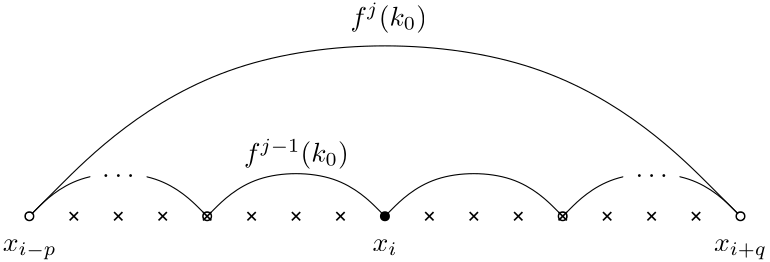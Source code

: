 <?xml version="1.0"?>
<!DOCTYPE ipe SYSTEM "ipe.dtd">
<ipe version="70010" creator="Ipe 7.0.10">
<info created="D:20120319133843" modified="D:20120411085316"/>
<ipestyle name="basic">
<symbol name="arrow/arc(spx)">
<path stroke="sym-stroke" fill="sym-stroke" pen="sym-pen">
0 0 m
-1 0.333 l
-1 -0.333 l
h
</path>
</symbol>
<symbol name="arrow/farc(spx)">
<path stroke="sym-stroke" fill="white" pen="sym-pen">
0 0 m
-1 0.333 l
-1 -0.333 l
h
</path>
</symbol>
<symbol name="mark/circle(sx)" transformations="translations">
<path fill="sym-stroke">
0.6 0 0 0.6 0 0 e
0.4 0 0 0.4 0 0 e
</path>
</symbol>
<symbol name="mark/disk(sx)" transformations="translations">
<path fill="sym-stroke">
0.6 0 0 0.6 0 0 e
</path>
</symbol>
<symbol name="mark/fdisk(sfx)" transformations="translations">
<group>
<path fill="sym-stroke" fillrule="eofill">
0.6 0 0 0.6 0 0 e
0.4 0 0 0.4 0 0 e
</path>
<path fill="sym-fill">
0.4 0 0 0.4 0 0 e
</path>
</group>
</symbol>
<symbol name="mark/box(sx)" transformations="translations">
<path fill="sym-stroke" fillrule="eofill">
-0.6 -0.6 m
0.6 -0.6 l
0.6 0.6 l
-0.6 0.6 l
h
-0.4 -0.4 m
0.4 -0.4 l
0.4 0.4 l
-0.4 0.4 l
h
</path>
</symbol>
<symbol name="mark/square(sx)" transformations="translations">
<path fill="sym-stroke">
-0.6 -0.6 m
0.6 -0.6 l
0.6 0.6 l
-0.6 0.6 l
h
</path>
</symbol>
<symbol name="mark/fsquare(sfx)" transformations="translations">
<group>
<path fill="sym-stroke" fillrule="eofill">
-0.6 -0.6 m
0.6 -0.6 l
0.6 0.6 l
-0.6 0.6 l
h
-0.4 -0.4 m
0.4 -0.4 l
0.4 0.4 l
-0.4 0.4 l
h
</path>
<path fill="sym-fill">
-0.4 -0.4 m
0.4 -0.4 l
0.4 0.4 l
-0.4 0.4 l
h
</path>
</group>
</symbol>
<symbol name="mark/cross(sx)" transformations="translations">
<group>
<path fill="sym-stroke">
-0.43 -0.57 m
0.57 0.43 l
0.43 0.57 l
-0.57 -0.43 l
h
</path>
<path fill="sym-stroke">
-0.43 0.57 m
0.57 -0.43 l
0.43 -0.57 l
-0.57 0.43 l
h
</path>
</group>
</symbol>
<symbol name="arrow/fnormal(spx)">
<path stroke="sym-stroke" fill="white" pen="sym-pen">
0 0 m
-1 0.333 l
-1 -0.333 l
h
</path>
</symbol>
<symbol name="arrow/pointed(spx)">
<path stroke="sym-stroke" fill="sym-stroke" pen="sym-pen">
0 0 m
-1 0.333 l
-0.8 0 l
-1 -0.333 l
h
</path>
</symbol>
<symbol name="arrow/fpointed(spx)">
<path stroke="sym-stroke" fill="white" pen="sym-pen">
0 0 m
-1 0.333 l
-0.8 0 l
-1 -0.333 l
h
</path>
</symbol>
<symbol name="arrow/linear(spx)">
<path stroke="sym-stroke" pen="sym-pen">
-1 0.333 m
0 0 l
-1 -0.333 l
</path>
</symbol>
<symbol name="arrow/fdouble(spx)">
<path stroke="sym-stroke" fill="white" pen="sym-pen">
0 0 m
-1 0.333 l
-1 -0.333 l
h
-1 0 m
-2 0.333 l
-2 -0.333 l
h
</path>
</symbol>
<symbol name="arrow/double(spx)">
<path stroke="sym-stroke" fill="sym-stroke" pen="sym-pen">
0 0 m
-1 0.333 l
-1 -0.333 l
h
-1 0 m
-2 0.333 l
-2 -0.333 l
h
</path>
</symbol>
<pen name="heavier" value="0.8"/>
<pen name="fat" value="1.2"/>
<pen name="ultrafat" value="2"/>
<symbolsize name="large" value="5"/>
<symbolsize name="small" value="2"/>
<symbolsize name="tiny" value="1.1"/>
<arrowsize name="large" value="10"/>
<arrowsize name="small" value="5"/>
<arrowsize name="tiny" value="3"/>
<color name="red" value="1 0 0"/>
<color name="green" value="0 1 0"/>
<color name="blue" value="0 0 1"/>
<color name="yellow" value="1 1 0"/>
<color name="orange" value="1 0.647 0"/>
<color name="gold" value="1 0.843 0"/>
<color name="purple" value="0.627 0.125 0.941"/>
<color name="gray" value="0.745"/>
<color name="brown" value="0.647 0.165 0.165"/>
<color name="navy" value="0 0 0.502"/>
<color name="pink" value="1 0.753 0.796"/>
<color name="seagreen" value="0.18 0.545 0.341"/>
<color name="turquoise" value="0.251 0.878 0.816"/>
<color name="violet" value="0.933 0.51 0.933"/>
<color name="darkblue" value="0 0 0.545"/>
<color name="darkcyan" value="0 0.545 0.545"/>
<color name="darkgray" value="0.663"/>
<color name="darkgreen" value="0 0.392 0"/>
<color name="darkmagenta" value="0.545 0 0.545"/>
<color name="darkorange" value="1 0.549 0"/>
<color name="darkred" value="0.545 0 0"/>
<color name="lightblue" value="0.678 0.847 0.902"/>
<color name="lightcyan" value="0.878 1 1"/>
<color name="lightgray" value="0.827"/>
<color name="lightgreen" value="0.565 0.933 0.565"/>
<color name="lightyellow" value="1 1 0.878"/>
<dashstyle name="dashed" value="[4] 0"/>
<dashstyle name="dotted" value="[1 3] 0"/>
<dashstyle name="dash dotted" value="[4 2 1 2] 0"/>
<dashstyle name="dash dot dotted" value="[4 2 1 2 1 2] 0"/>
<textsize name="large" value="\large"/>
<textsize name="small" value="\small"/>
<textsize name="tiny" value="\tiny"/>
<textsize name="Large" value="\Large"/>
<textsize name="LARGE" value="\LARGE"/>
<textsize name="huge" value="\huge"/>
<textsize name="Huge" value="\Huge"/>
<textsize name="footnote" value="\footnotesize"/>
<textstyle name="center" begin="\begin{center}" end="\end{center}"/>
<textstyle name="itemize" begin="\begin{itemize}" end="\end{itemize}"/>
<textstyle name="item" begin="\begin{itemize}\item{}" end="\end{itemize}"/>
<gridsize name="4 pts" value="4"/>
<gridsize name="8 pts (~3 mm)" value="8"/>
<gridsize name="16 pts (~6 mm)" value="16"/>
<gridsize name="32 pts (~12 mm)" value="32"/>
<gridsize name="10 pts (~3.5 mm)" value="10"/>
<gridsize name="20 pts (~7 mm)" value="20"/>
<gridsize name="14 pts (~5 mm)" value="14"/>
<gridsize name="28 pts (~10 mm)" value="28"/>
<gridsize name="56 pts (~20 mm)" value="56"/>
<anglesize name="90 deg" value="90"/>
<anglesize name="60 deg" value="60"/>
<anglesize name="45 deg" value="45"/>
<anglesize name="30 deg" value="30"/>
<anglesize name="22.5 deg" value="22.5"/>
<tiling name="falling" angle="-60" step="4" width="1"/>
<tiling name="rising" angle="30" step="4" width="1"/>
</ipestyle>
<page>
<layer name="alpha"/>
<view layers="alpha" active="alpha"/>
<path layer="alpha" matrix="1 0 0 1 64 -48" stroke="black">
128 496 m
144 512
176 512
192 496 s
</path>
<path matrix="1 0 0 1 128 -48" stroke="black">
128 496 m
144 512
176 512
192 496 s
</path>
<path matrix="1 0 0 1 192 -48" stroke="black">
128 496 m
144 512
176 512
192 496 s
</path>
<path matrix="4 0 0 4 -320 -1536" stroke="black">
128 496 m
144 512
176 512
192 496 s
</path>
<text matrix="1 0 0 1 113.364 68.616" transformations="translations" pos="208 448" stroke="black" type="label" width="27.552" height="8.231" depth="2.49" halign="center" valign="baseline">$f^j(k_0)$</text>
<text matrix="1 0 0 1 64.1028 3.64162" transformations="translations" pos="224 464" stroke="black" type="label" width="37.75" height="8.231" depth="2.49" halign="center" valign="baseline">$f^{j-1}(k_0)$</text>
<text matrix="1 0 0 1 63.8484 1.30963" transformations="translations" pos="256.152 434.119" stroke="black" type="label" width="9.011" height="4.294" depth="1.49" halign="center" valign="baseline">$x_i$</text>
<text matrix="1 0 0 1 -64.0538 1.30965" transformations="translations" pos="256.152 434.119" stroke="black" type="label" width="19.344" height="4.29" depth="2.85" halign="center" valign="baseline">$x_{i-p}$</text>
<text matrix="1 0 0 1 191.848 1.30965" transformations="translations" pos="256.152 434.119" stroke="black" type="label" width="19.028" height="4.29" depth="2.85" halign="center" valign="baseline">$x_{i+q}$</text>
<group matrix="1 0 0 1 0 0.785686">
<path fill="white">
234.214 450.618 m
234.214 469.475 l
213.986 464.761 l
213.786 450.618 l
h
</path>
<text matrix="1 0 0 1 -0.462293 0.261895" transformations="translations" pos="224.462 461.094" stroke="black" type="label" width="11.623" height="1.052" depth="0" halign="center" valign="baseline">$\ldots$</text>
</group>
<path matrix="1 0 0 1 256 -48" stroke="black">
128 496 m
144 512
176 512
192 496 s
</path>
<group matrix="-1 0 0 1 640 0.786109">
<path fill="white">
234.214 450.618 m
234.214 469.475 l
213.986 464.761 l
213.786 450.618 l
h
</path>
<text matrix="1 0 0 1 -0.462293 0.261895" transformations="translations" pos="224.462 461.094" stroke="black" type="label" width="11.623" height="1.052" depth="0" halign="center" valign="baseline">$\ldots$</text>
</group>
<use name="mark/fdisk(sfx)" pos="192 448" size="normal" stroke="black" fill="white"/>
<use name="mark/fdisk(sfx)" pos="256 448" size="normal" stroke="black" fill="white"/>
<use name="mark/disk(sx)" pos="320 448" size="normal" stroke="black"/>
<use name="mark/fdisk(sfx)" pos="384 448" size="normal" stroke="black" fill="white"/>
<use name="mark/fdisk(sfx)" pos="448 448" size="normal" stroke="black" fill="white"/>
<use name="mark/cross(sx)" pos="208 448" size="normal" stroke="black"/>
<use name="mark/cross(sx)" pos="224 448" size="normal" stroke="black"/>
<use name="mark/cross(sx)" pos="240 448" size="normal" stroke="black"/>
<use name="mark/cross(sx)" pos="256 448" size="normal" stroke="black"/>
<use name="mark/cross(sx)" pos="272 448" size="normal" stroke="black"/>
<use name="mark/cross(sx)" pos="288 448" size="normal" stroke="black"/>
<use name="mark/cross(sx)" pos="304 448" size="normal" stroke="black"/>
<use name="mark/cross(sx)" pos="336 448" size="normal" stroke="black"/>
<use name="mark/cross(sx)" pos="352 448" size="normal" stroke="black"/>
<use name="mark/cross(sx)" pos="368 448" size="normal" stroke="black"/>
<use name="mark/cross(sx)" pos="384 448" size="normal" stroke="black"/>
<use name="mark/cross(sx)" pos="400 448" size="normal" stroke="black"/>
<use name="mark/cross(sx)" pos="416 448" size="normal" stroke="black"/>
<use name="mark/cross(sx)" pos="432 448" size="normal" stroke="black"/>
</page>
</ipe>

